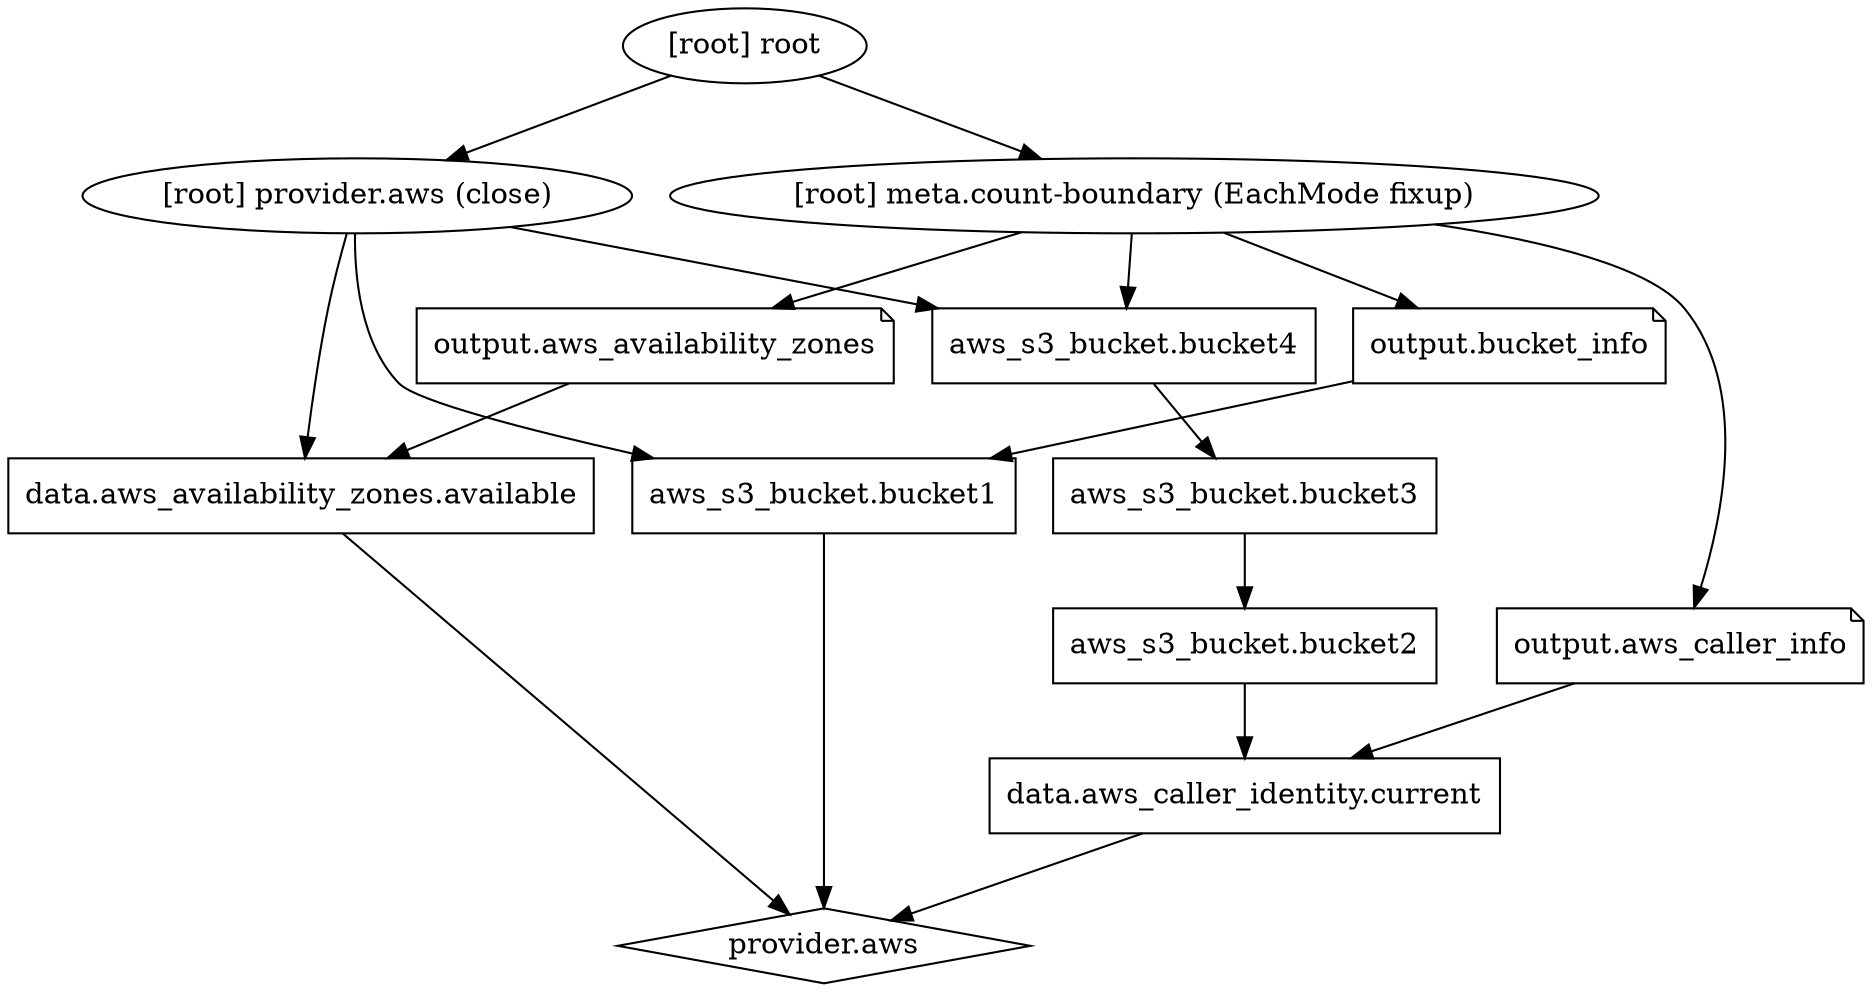 digraph {
	compound = "true"
	newrank = "true"
	subgraph "root" {
		"[root] aws_s3_bucket.bucket1" [label = "aws_s3_bucket.bucket1", shape = "box"]
		"[root] aws_s3_bucket.bucket2" [label = "aws_s3_bucket.bucket2", shape = "box"]
		"[root] aws_s3_bucket.bucket3" [label = "aws_s3_bucket.bucket3", shape = "box"]
		"[root] aws_s3_bucket.bucket4" [label = "aws_s3_bucket.bucket4", shape = "box"]
		"[root] data.aws_availability_zones.available" [label = "data.aws_availability_zones.available", shape = "box"]
		"[root] data.aws_caller_identity.current" [label = "data.aws_caller_identity.current", shape = "box"]
		"[root] output.aws_availability_zones" [label = "output.aws_availability_zones", shape = "note"]
		"[root] output.aws_caller_info" [label = "output.aws_caller_info", shape = "note"]
		"[root] output.bucket_info" [label = "output.bucket_info", shape = "note"]
		"[root] provider.aws" [label = "provider.aws", shape = "diamond"]
		"[root] aws_s3_bucket.bucket1" -> "[root] provider.aws"
		"[root] aws_s3_bucket.bucket2" -> "[root] data.aws_caller_identity.current"
		"[root] aws_s3_bucket.bucket3" -> "[root] aws_s3_bucket.bucket2"
		"[root] aws_s3_bucket.bucket4" -> "[root] aws_s3_bucket.bucket3"
		"[root] data.aws_availability_zones.available" -> "[root] provider.aws"
		"[root] data.aws_caller_identity.current" -> "[root] provider.aws"
		"[root] meta.count-boundary (EachMode fixup)" -> "[root] aws_s3_bucket.bucket4"
		"[root] meta.count-boundary (EachMode fixup)" -> "[root] output.aws_availability_zones"
		"[root] meta.count-boundary (EachMode fixup)" -> "[root] output.aws_caller_info"
		"[root] meta.count-boundary (EachMode fixup)" -> "[root] output.bucket_info"
		"[root] output.aws_availability_zones" -> "[root] data.aws_availability_zones.available"
		"[root] output.aws_caller_info" -> "[root] data.aws_caller_identity.current"
		"[root] output.bucket_info" -> "[root] aws_s3_bucket.bucket1"
		"[root] provider.aws (close)" -> "[root] aws_s3_bucket.bucket1"
		"[root] provider.aws (close)" -> "[root] aws_s3_bucket.bucket4"
		"[root] provider.aws (close)" -> "[root] data.aws_availability_zones.available"
		"[root] root" -> "[root] meta.count-boundary (EachMode fixup)"
		"[root] root" -> "[root] provider.aws (close)"
	}
}

